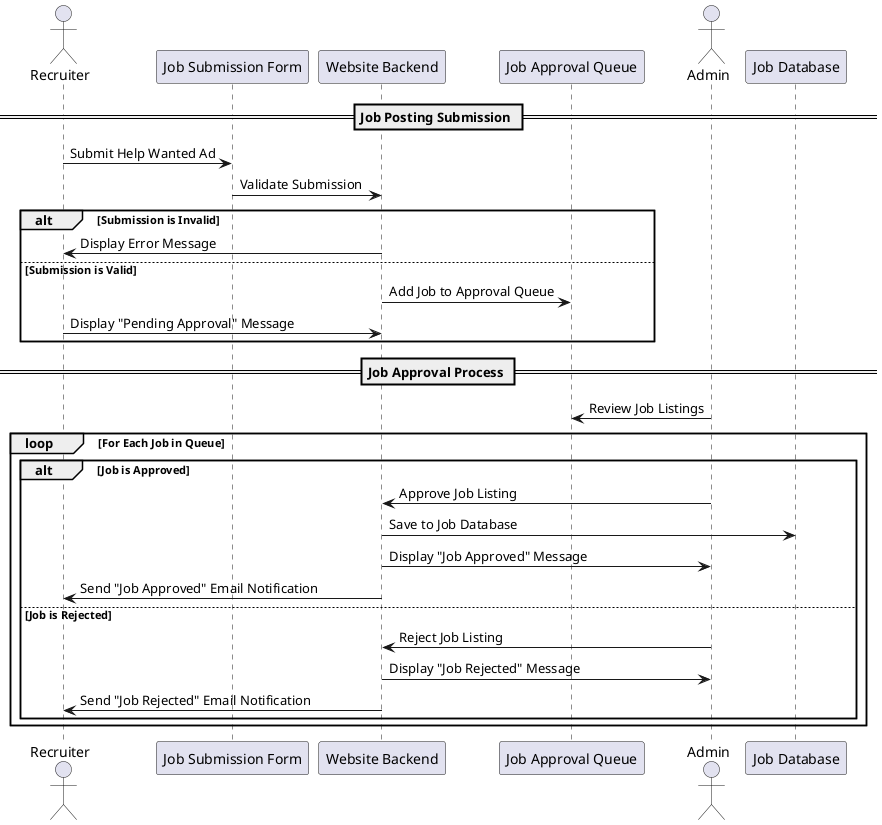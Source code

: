 @startuml
actor Recruiter
participant "Job Submission Form" as Form
participant "Website Backend" as Backend
participant "Job Approval Queue" as Queue
actor Admin
participant "Job Database" as Database

== Job Posting Submission ==
Recruiter -> Form : Submit Help Wanted Ad
Form -> Backend : Validate Submission
alt Submission is Invalid
    Backend -> Recruiter : Display Error Message
else Submission is Valid
    Backend -> Queue : Add Job to Approval Queue
    Recruiter -> Backend : Display "Pending Approval" Message
end

== Job Approval Process ==
Admin -> Queue : Review Job Listings
loop For Each Job in Queue
    alt Job is Approved
        Admin -> Backend : Approve Job Listing
        Backend -> Database : Save to Job Database
        Backend -> Admin : Display "Job Approved" Message
        Backend -> Recruiter : Send "Job Approved" Email Notification
    else Job is Rejected
        Admin -> Backend : Reject Job Listing
        Backend -> Admin : Display "Job Rejected" Message
        Backend -> Recruiter : Send "Job Rejected" Email Notification
    end
end

@enduml